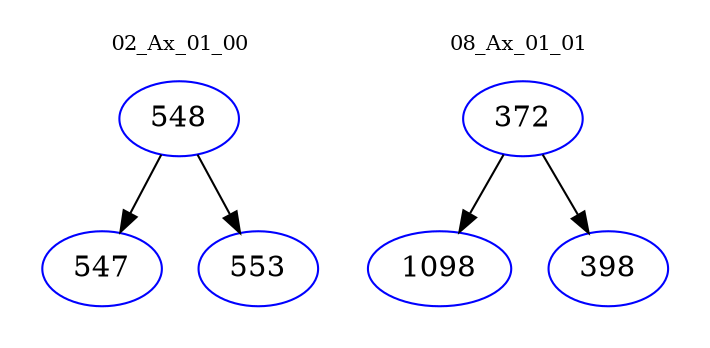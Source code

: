 digraph{
subgraph cluster_0 {
color = white
label = "02_Ax_01_00";
fontsize=10;
T0_548 [label="548", color="blue"]
T0_548 -> T0_547 [color="black"]
T0_547 [label="547", color="blue"]
T0_548 -> T0_553 [color="black"]
T0_553 [label="553", color="blue"]
}
subgraph cluster_1 {
color = white
label = "08_Ax_01_01";
fontsize=10;
T1_372 [label="372", color="blue"]
T1_372 -> T1_1098 [color="black"]
T1_1098 [label="1098", color="blue"]
T1_372 -> T1_398 [color="black"]
T1_398 [label="398", color="blue"]
}
}
